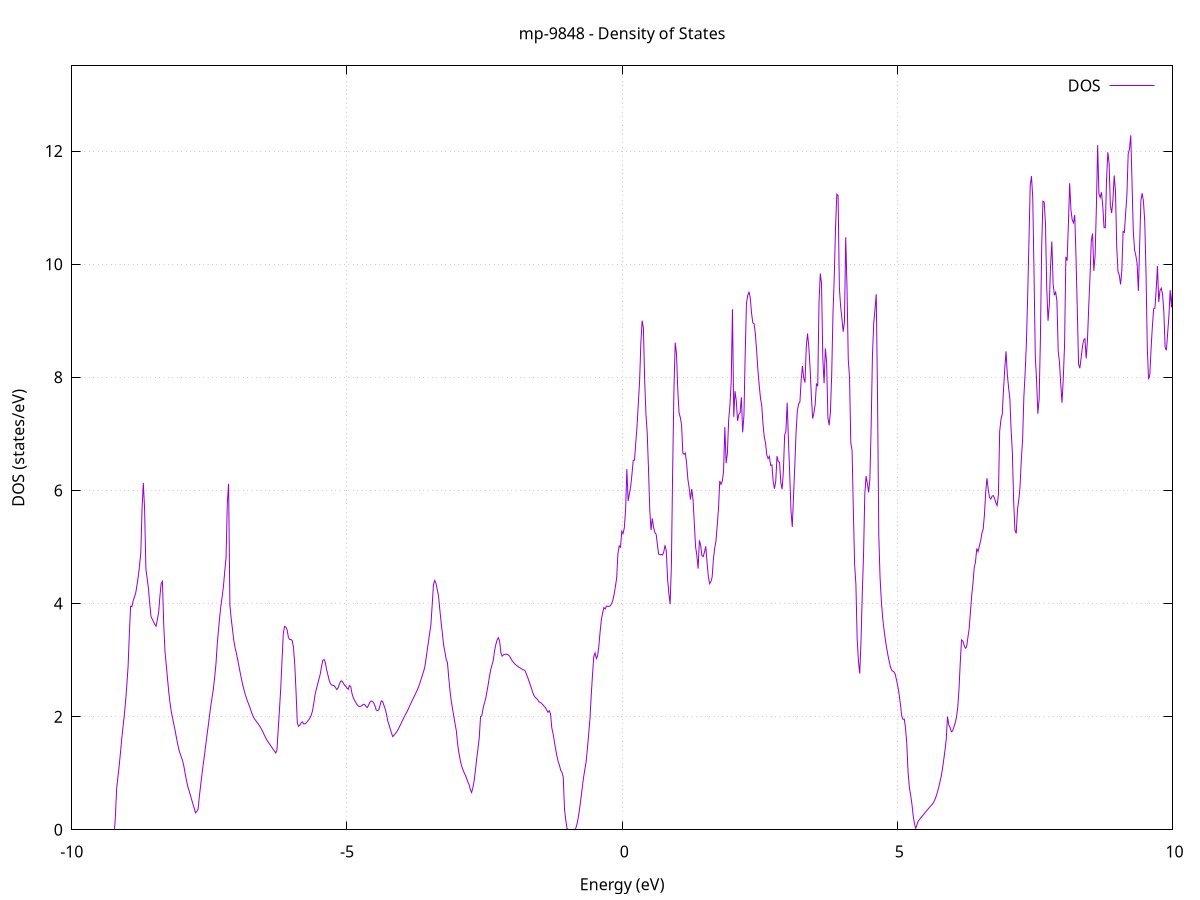 set title 'mp-9848 - Density of States'
set xlabel 'Energy (eV)'
set ylabel 'DOS (states/eV)'
set grid
set xrange [-10:10]
set yrange [0:13.505]
set xzeroaxis lt -1
set terminal png size 800,600
set output 'mp-9848_dos_gnuplot.png'
plot '-' using 1:2 with lines title 'DOS'
-32.952800 0.000000
-32.929700 0.000000
-32.906600 0.000000
-32.883400 0.000000
-32.860300 0.000000
-32.837200 0.000000
-32.814100 0.000000
-32.791000 0.000000
-32.767800 0.000000
-32.744700 0.000000
-32.721600 0.000000
-32.698500 0.000000
-32.675400 0.000000
-32.652200 0.000000
-32.629100 0.000000
-32.606000 0.000000
-32.582900 0.000000
-32.559800 0.000000
-32.536600 0.000000
-32.513500 0.000000
-32.490400 0.000000
-32.467300 0.000000
-32.444200 0.000000
-32.421000 0.000000
-32.397900 0.000000
-32.374800 0.000000
-32.351700 0.000000
-32.328600 0.000000
-32.305400 0.000000
-32.282300 0.000000
-32.259200 0.000000
-32.236100 0.000000
-32.213000 0.000000
-32.189800 0.000000
-32.166700 0.000000
-32.143600 0.000000
-32.120500 0.000000
-32.097400 0.000000
-32.074200 0.000000
-32.051100 0.000000
-32.028000 0.000000
-32.004900 0.000000
-31.981800 0.000000
-31.958600 0.000000
-31.935500 0.000000
-31.912400 0.000000
-31.889300 0.000000
-31.866200 0.000000
-31.843000 0.000000
-31.819900 0.000000
-31.796800 0.000000
-31.773700 0.000000
-31.750600 0.000000
-31.727400 0.000000
-31.704300 0.000000
-31.681200 0.000000
-31.658100 0.000000
-31.635000 0.000000
-31.611800 0.000000
-31.588700 0.000000
-31.565600 0.000000
-31.542500 0.000000
-31.519400 0.000000
-31.496200 0.000000
-31.473100 0.000000
-31.450000 0.000000
-31.426900 0.000000
-31.403800 0.000000
-31.380600 0.000000
-31.357500 0.000000
-31.334400 0.000000
-31.311300 0.000000
-31.288200 0.000000
-31.265000 0.000000
-31.241900 0.000000
-31.218800 0.000000
-31.195700 0.000000
-31.172600 0.000000
-31.149400 0.000000
-31.126300 0.000000
-31.103200 0.000000
-31.080100 0.000000
-31.057000 0.000000
-31.033800 0.000000
-31.010700 0.000000
-30.987600 0.000000
-30.964500 0.000000
-30.941400 0.000000
-30.918200 0.000000
-30.895100 0.000000
-30.872000 0.000000
-30.848900 0.000000
-30.825800 0.000000
-30.802600 0.000000
-30.779500 0.000000
-30.756400 0.000000
-30.733300 0.000000
-30.710200 0.000000
-30.687000 0.000000
-30.663900 0.000000
-30.640800 0.000000
-30.617700 0.000000
-30.594600 0.000000
-30.571400 0.000000
-30.548300 0.000000
-30.525200 0.000000
-30.502100 0.000000
-30.479000 0.000000
-30.455800 0.000000
-30.432700 0.000000
-30.409600 0.000000
-30.386500 0.000000
-30.363400 0.000000
-30.340200 0.000000
-30.317100 0.000000
-30.294000 0.000000
-30.270900 0.000000
-30.247800 0.000000
-30.224600 0.000000
-30.201500 0.000000
-30.178400 0.000000
-30.155300 0.000000
-30.132100 0.000000
-30.109000 0.000000
-30.085900 0.000000
-30.062800 0.000000
-30.039700 0.000000
-30.016500 0.000000
-29.993400 0.000000
-29.970300 0.000000
-29.947200 0.000000
-29.924100 0.000000
-29.900900 0.000000
-29.877800 0.000000
-29.854700 0.000000
-29.831600 0.000000
-29.808500 0.000000
-29.785300 0.000000
-29.762200 0.000000
-29.739100 0.000000
-29.716000 0.000000
-29.692900 0.000000
-29.669700 0.000000
-29.646600 0.000000
-29.623500 0.000000
-29.600400 0.000000
-29.577300 0.000000
-29.554100 0.000000
-29.531000 0.000000
-29.507900 0.000000
-29.484800 0.000000
-29.461700 0.000000
-29.438500 0.000000
-29.415400 0.000000
-29.392300 0.000000
-29.369200 0.000000
-29.346100 0.000000
-29.322900 0.000000
-29.299800 0.000000
-29.276700 0.000000
-29.253600 0.000000
-29.230500 0.000000
-29.207300 0.000000
-29.184200 0.000000
-29.161100 0.000000
-29.138000 0.000000
-29.114900 0.000000
-29.091700 0.000000
-29.068600 0.000000
-29.045500 0.000000
-29.022400 0.000000
-28.999300 0.000000
-28.976100 0.000000
-28.953000 0.000000
-28.929900 0.000000
-28.906800 0.000000
-28.883700 0.000000
-28.860500 0.000000
-28.837400 0.000000
-28.814300 0.000000
-28.791200 0.000000
-28.768100 0.000000
-28.744900 0.000000
-28.721800 0.000000
-28.698700 0.000000
-28.675600 0.000000
-28.652500 0.000000
-28.629300 0.000000
-28.606200 0.000000
-28.583100 0.000000
-28.560000 0.000000
-28.536900 0.000000
-28.513700 0.000000
-28.490600 0.000000
-28.467500 0.000000
-28.444400 0.000000
-28.421300 0.000000
-28.398100 0.000000
-28.375000 0.000000
-28.351900 0.000000
-28.328800 0.000000
-28.305700 0.000000
-28.282500 0.000000
-28.259400 0.000000
-28.236300 0.000000
-28.213200 0.000000
-28.190100 0.000000
-28.166900 0.000000
-28.143800 0.000000
-28.120700 0.000000
-28.097600 0.000000
-28.074500 0.000000
-28.051300 0.000000
-28.028200 0.000000
-28.005100 0.000000
-27.982000 0.000000
-27.958900 0.000000
-27.935700 0.000000
-27.912600 0.000000
-27.889500 0.000000
-27.866400 0.000000
-27.843300 0.000000
-27.820100 0.000000
-27.797000 0.000000
-27.773900 0.000000
-27.750800 0.000000
-27.727700 0.000000
-27.704500 0.000000
-27.681400 0.000000
-27.658300 0.000000
-27.635200 0.000000
-27.612100 0.000000
-27.588900 0.000000
-27.565800 0.000000
-27.542700 0.000000
-27.519600 0.000000
-27.496500 0.000000
-27.473300 0.000000
-27.450200 0.000000
-27.427100 0.000000
-27.404000 0.000000
-27.380900 0.000000
-27.357700 0.000000
-27.334600 0.000000
-27.311500 0.000000
-27.288400 0.000000
-27.265300 0.000000
-27.242100 0.000000
-27.219000 0.000000
-27.195900 0.000000
-27.172800 0.000000
-27.149700 0.000000
-27.126500 0.000000
-27.103400 0.000000
-27.080300 0.000000
-27.057200 0.000000
-27.034100 0.000000
-27.010900 0.000000
-26.987800 0.000000
-26.964700 0.000000
-26.941600 0.000000
-26.918500 0.000000
-26.895300 0.000000
-26.872200 0.000000
-26.849100 0.000000
-26.826000 0.000000
-26.802900 0.000000
-26.779700 0.000000
-26.756600 0.000000
-26.733500 0.000000
-26.710400 0.000000
-26.687300 0.000000
-26.664100 0.000000
-26.641000 0.000000
-26.617900 0.000000
-26.594800 0.000000
-26.571700 0.000000
-26.548500 0.000000
-26.525400 0.000000
-26.502300 0.000000
-26.479200 0.000000
-26.456100 0.000000
-26.432900 0.000000
-26.409800 0.000000
-26.386700 0.000000
-26.363600 0.000000
-26.340500 0.000000
-26.317300 0.000000
-26.294200 0.000000
-26.271100 0.000000
-26.248000 0.000000
-26.224900 0.000000
-26.201700 0.000000
-26.178600 0.000000
-26.155500 0.000000
-26.132400 0.000000
-26.109300 0.000000
-26.086100 0.000000
-26.063000 0.000000
-26.039900 0.000000
-26.016800 0.000000
-25.993700 0.000000
-25.970500 0.000000
-25.947400 0.000000
-25.924300 0.000000
-25.901200 0.000000
-25.878100 0.000000
-25.854900 0.000000
-25.831800 0.000000
-25.808700 0.000000
-25.785600 0.000000
-25.762500 0.000000
-25.739300 0.000000
-25.716200 0.000000
-25.693100 0.000000
-25.670000 0.000000
-25.646900 0.000000
-25.623700 0.000000
-25.600600 0.000000
-25.577500 0.000000
-25.554400 0.000000
-25.531300 0.000000
-25.508100 0.000000
-25.485000 0.000000
-25.461900 0.000000
-25.438800 0.000000
-25.415700 0.000000
-25.392500 0.000000
-25.369400 0.000000
-25.346300 0.000000
-25.323200 0.000000
-25.300100 0.000000
-25.276900 0.000000
-25.253800 0.000000
-25.230700 0.000000
-25.207600 0.000000
-25.184500 0.000000
-25.161300 0.000000
-25.138200 0.000000
-25.115100 0.000000
-25.092000 0.000000
-25.068900 0.000000
-25.045700 0.000000
-25.022600 0.000000
-24.999500 0.000000
-24.976400 0.000000
-24.953300 0.000000
-24.930100 0.000000
-24.907000 0.000000
-24.883900 0.000000
-24.860800 0.000000
-24.837700 0.000000
-24.814500 0.000000
-24.791400 0.000000
-24.768300 0.000000
-24.745200 0.000000
-24.722100 0.000000
-24.698900 0.000000
-24.675800 0.000000
-24.652700 0.000000
-24.629600 0.000000
-24.606500 0.000000
-24.583300 0.000000
-24.560200 0.000000
-24.537100 0.000000
-24.514000 0.000000
-24.490900 0.000000
-24.467700 0.000000
-24.444600 0.000000
-24.421500 0.000000
-24.398400 0.000000
-24.375300 0.000000
-24.352100 0.000000
-24.329000 0.000000
-24.305900 0.000000
-24.282800 0.000000
-24.259700 0.000000
-24.236500 0.000000
-24.213400 0.000000
-24.190300 0.000000
-24.167200 0.000000
-24.144100 0.000000
-24.120900 0.000000
-24.097800 0.000000
-24.074700 0.000000
-24.051600 0.000000
-24.028500 0.000000
-24.005300 0.000000
-23.982200 0.000000
-23.959100 0.000000
-23.936000 0.000000
-23.912900 0.000000
-23.889700 0.000000
-23.866600 0.000000
-23.843500 0.000000
-23.820400 0.000000
-23.797300 0.000000
-23.774100 0.000000
-23.751000 0.000000
-23.727900 0.000000
-23.704800 0.000000
-23.681700 0.000000
-23.658500 0.000000
-23.635400 0.000000
-23.612300 0.000000
-23.589200 0.000000
-23.566100 0.000000
-23.542900 0.000000
-23.519800 0.000000
-23.496700 0.000000
-23.473600 0.000000
-23.450500 0.000000
-23.427300 0.000000
-23.404200 0.000000
-23.381100 0.000000
-23.358000 0.000000
-23.334900 0.000000
-23.311700 0.000000
-23.288600 0.000000
-23.265500 0.000000
-23.242400 0.000000
-23.219300 0.000000
-23.196100 0.000000
-23.173000 0.000000
-23.149900 0.000000
-23.126800 0.000000
-23.103700 0.000000
-23.080500 0.000000
-23.057400 0.000000
-23.034300 0.000000
-23.011200 0.000000
-22.988100 0.000000
-22.964900 0.000000
-22.941800 0.000000
-22.918700 0.000000
-22.895600 0.000000
-22.872500 0.000000
-22.849300 0.000000
-22.826200 0.000000
-22.803100 0.000000
-22.780000 0.000000
-22.756900 0.000000
-22.733700 0.000000
-22.710600 0.000000
-22.687500 0.000000
-22.664400 0.000000
-22.641300 0.000000
-22.618100 0.000000
-22.595000 0.000000
-22.571900 0.000000
-22.548800 0.000000
-22.525700 0.000000
-22.502500 0.000000
-22.479400 0.000000
-22.456300 0.000000
-22.433200 0.000000
-22.410100 0.000000
-22.386900 0.000000
-22.363800 0.000000
-22.340700 0.000000
-22.317600 0.000000
-22.294500 0.000000
-22.271300 0.000000
-22.248200 0.000000
-22.225100 0.000000
-22.202000 0.000000
-22.178900 0.000000
-22.155700 0.000000
-22.132600 0.000000
-22.109500 0.000000
-22.086400 0.000000
-22.063300 0.000000
-22.040100 0.000000
-22.017000 0.000000
-21.993900 0.000000
-21.970800 0.000000
-21.947700 0.000000
-21.924500 0.000000
-21.901400 0.000000
-21.878300 0.000000
-21.855200 0.000000
-21.832100 0.000000
-21.808900 0.000000
-21.785800 0.000000
-21.762700 0.000000
-21.739600 0.000000
-21.716500 0.000000
-21.693300 0.000000
-21.670200 0.000000
-21.647100 0.000000
-21.624000 0.000000
-21.600900 0.000000
-21.577700 0.000000
-21.554600 0.000000
-21.531500 0.000000
-21.508400 0.000000
-21.485300 0.000000
-21.462100 0.000000
-21.439000 0.000000
-21.415900 0.000000
-21.392800 0.000000
-21.369700 0.000000
-21.346500 0.000000
-21.323400 0.000000
-21.300300 0.000000
-21.277200 0.000000
-21.254100 0.000000
-21.230900 0.000000
-21.207800 0.000000
-21.184700 0.000000
-21.161600 0.000000
-21.138500 0.000000
-21.115300 0.000000
-21.092200 0.000000
-21.069100 0.000000
-21.046000 0.000000
-21.022900 0.000000
-20.999700 0.000000
-20.976600 0.000000
-20.953500 0.000000
-20.930400 0.000000
-20.907300 0.000000
-20.884100 0.000000
-20.861000 0.000000
-20.837900 0.000000
-20.814800 0.000000
-20.791700 0.000000
-20.768500 0.000000
-20.745400 0.000000
-20.722300 0.000000
-20.699200 0.000000
-20.676100 0.000000
-20.652900 0.000000
-20.629800 0.000000
-20.606700 0.000000
-20.583600 0.000000
-20.560500 0.000000
-20.537300 0.000000
-20.514200 0.000000
-20.491100 0.000000
-20.468000 0.000000
-20.444900 0.000000
-20.421700 0.000000
-20.398600 0.000000
-20.375500 0.000000
-20.352400 0.000000
-20.329300 0.000000
-20.306100 0.000000
-20.283000 0.000000
-20.259900 0.000000
-20.236800 0.000000
-20.213700 0.000000
-20.190500 0.000000
-20.167400 0.000000
-20.144300 0.000000
-20.121200 0.000000
-20.098100 0.000000
-20.074900 0.000000
-20.051800 0.000000
-20.028700 0.000000
-20.005600 0.000000
-19.982500 0.000000
-19.959300 0.000000
-19.936200 0.000000
-19.913100 0.000000
-19.890000 0.000000
-19.866900 0.000000
-19.843700 0.000000
-19.820600 0.000000
-19.797500 0.000000
-19.774400 0.000000
-19.751300 0.000000
-19.728100 0.000000
-19.705000 0.000000
-19.681900 0.000000
-19.658800 0.000000
-19.635700 0.000000
-19.612500 0.000000
-19.589400 0.000000
-19.566300 0.000000
-19.543200 0.000000
-19.520100 0.000000
-19.496900 0.000000
-19.473800 0.000000
-19.450700 0.000000
-19.427600 0.000000
-19.404500 0.000000
-19.381300 0.000000
-19.358200 0.000000
-19.335100 0.000000
-19.312000 0.000000
-19.288900 0.000000
-19.265700 0.000000
-19.242600 0.000000
-19.219500 0.000000
-19.196400 0.000000
-19.173300 0.000000
-19.150100 0.000000
-19.127000 0.000000
-19.103900 0.000000
-19.080800 0.000000
-19.057700 0.000000
-19.034500 0.000000
-19.011400 0.000000
-18.988300 0.000000
-18.965200 0.000000
-18.942100 0.000000
-18.918900 0.000000
-18.895800 0.000000
-18.872700 0.000000
-18.849600 0.000000
-18.826500 0.000000
-18.803300 0.000000
-18.780200 0.000000
-18.757100 0.000000
-18.734000 0.000000
-18.710900 0.000000
-18.687700 0.000000
-18.664600 0.000000
-18.641500 0.000000
-18.618400 0.000000
-18.595300 0.000000
-18.572100 0.000000
-18.549000 0.000000
-18.525900 0.000000
-18.502800 0.000000
-18.479700 0.000000
-18.456500 0.000000
-18.433400 0.000000
-18.410300 0.000000
-18.387200 0.000000
-18.364100 0.000000
-18.340900 0.000000
-18.317800 0.000000
-18.294700 0.000000
-18.271600 0.000000
-18.248500 0.000000
-18.225300 0.000000
-18.202200 0.000000
-18.179100 0.000000
-18.156000 0.000000
-18.132900 0.000000
-18.109700 0.000000
-18.086600 0.000000
-18.063500 0.000000
-18.040400 0.000000
-18.017300 0.000000
-17.994100 0.000000
-17.971000 0.000000
-17.947900 0.000000
-17.924800 0.000000
-17.901700 0.000000
-17.878500 0.000000
-17.855400 0.000000
-17.832300 0.000000
-17.809200 0.000000
-17.786100 0.000000
-17.762900 0.000000
-17.739800 0.000000
-17.716700 0.000000
-17.693600 0.000000
-17.670500 0.000000
-17.647300 0.000000
-17.624200 0.000000
-17.601100 0.000000
-17.578000 0.000000
-17.554900 0.000000
-17.531700 0.000000
-17.508600 0.000000
-17.485500 0.000000
-17.462400 0.000000
-17.439300 0.000000
-17.416100 0.000000
-17.393000 0.000000
-17.369900 0.000000
-17.346800 0.000000
-17.323700 0.000000
-17.300500 0.000000
-17.277400 0.000000
-17.254300 0.000000
-17.231200 0.000000
-17.208100 0.000000
-17.184900 0.000000
-17.161800 0.000000
-17.138700 0.000000
-17.115600 0.000000
-17.092500 0.000000
-17.069300 0.000000
-17.046200 0.000000
-17.023100 0.000000
-17.000000 0.000000
-16.976900 0.000000
-16.953700 0.000000
-16.930600 0.000000
-16.907500 0.000000
-16.884400 0.000000
-16.861300 0.000000
-16.838100 0.000000
-16.815000 0.000000
-16.791900 0.000000
-16.768800 0.000000
-16.745700 0.000000
-16.722500 0.000000
-16.699400 0.000000
-16.676300 0.000000
-16.653200 0.000000
-16.630100 0.000000
-16.606900 0.000000
-16.583800 0.000000
-16.560700 0.000000
-16.537600 0.000000
-16.514500 0.000000
-16.491300 0.000000
-16.468200 0.000000
-16.445100 0.000000
-16.422000 0.000000
-16.398900 0.000000
-16.375700 0.000000
-16.352600 0.000000
-16.329500 0.000000
-16.306400 0.000000
-16.283300 0.000000
-16.260100 0.000000
-16.237000 0.000000
-16.213900 0.000000
-16.190800 0.000000
-16.167700 0.000000
-16.144500 0.000000
-16.121400 0.000000
-16.098300 0.000000
-16.075200 0.000000
-16.052100 0.000000
-16.028900 0.000000
-16.005800 0.000000
-15.982700 0.000000
-15.959600 0.000000
-15.936500 0.000000
-15.913300 0.000000
-15.890200 0.000000
-15.867100 0.000000
-15.844000 0.000000
-15.820900 0.000000
-15.797700 0.000000
-15.774600 0.000000
-15.751500 0.000000
-15.728400 0.000000
-15.705300 0.000000
-15.682100 0.000000
-15.659000 0.000000
-15.635900 0.000000
-15.612800 0.000000
-15.589700 0.000000
-15.566500 0.000000
-15.543400 0.000000
-15.520300 0.000000
-15.497200 0.000000
-15.474100 0.000000
-15.450900 0.000000
-15.427800 0.000000
-15.404700 0.000000
-15.381600 0.000000
-15.358500 0.000000
-15.335300 0.000000
-15.312200 0.000000
-15.289100 0.000000
-15.266000 0.000000
-15.242900 0.000000
-15.219700 0.000000
-15.196600 0.000000
-15.173500 0.000000
-15.150400 0.000000
-15.127300 0.000000
-15.104100 0.000000
-15.081000 0.000000
-15.057900 0.000000
-15.034800 0.000000
-15.011700 0.000000
-14.988500 0.000000
-14.965400 0.000000
-14.942300 0.000000
-14.919200 0.000000
-14.896100 0.000000
-14.872900 0.000000
-14.849800 0.000000
-14.826700 0.000000
-14.803600 0.000000
-14.780500 0.000000
-14.757300 0.000000
-14.734200 0.000000
-14.711100 0.000000
-14.688000 0.000000
-14.664900 0.000000
-14.641700 0.000000
-14.618600 0.000000
-14.595500 0.000000
-14.572400 0.000000
-14.549300 0.000000
-14.526100 0.000000
-14.503000 0.000000
-14.479900 0.000000
-14.456800 0.000000
-14.433700 0.000000
-14.410500 0.000000
-14.387400 0.000000
-14.364300 0.000000
-14.341200 0.000000
-14.318100 0.000000
-14.294900 0.000000
-14.271800 0.000000
-14.248700 0.000000
-14.225600 0.000000
-14.202500 0.000000
-14.179300 0.000000
-14.156200 0.000000
-14.133100 0.000000
-14.110000 0.000000
-14.086900 0.000000
-14.063700 0.000000
-14.040600 0.000000
-14.017500 0.000000
-13.994400 0.000000
-13.971300 0.000000
-13.948100 0.000000
-13.925000 0.000000
-13.901900 0.000000
-13.878800 0.000000
-13.855700 0.000000
-13.832500 0.000000
-13.809400 0.000000
-13.786300 0.000000
-13.763200 0.000000
-13.740100 0.000000
-13.716900 0.000000
-13.693800 0.000000
-13.670700 0.000000
-13.647600 0.000000
-13.624500 0.000000
-13.601300 0.000000
-13.578200 0.000000
-13.555100 0.000000
-13.532000 0.000000
-13.508900 0.000000
-13.485700 0.000000
-13.462600 0.000000
-13.439500 0.000000
-13.416400 0.000000
-13.393300 0.000000
-13.370100 0.000000
-13.347000 0.000000
-13.323900 0.000000
-13.300800 0.000000
-13.277700 0.000000
-13.254500 0.000000
-13.231400 0.000000
-13.208300 0.000000
-13.185200 0.000000
-13.162100 0.000000
-13.138900 0.000000
-13.115800 0.000000
-13.092700 0.000000
-13.069600 36.011100
-13.046500 136.871700
-13.023300 0.000000
-13.000200 0.000000
-12.977100 0.000000
-12.954000 23.517000
-12.930900 137.480500
-12.907700 161.252900
-12.884600 117.030200
-12.861500 0.000000
-12.838400 0.000000
-12.815300 0.000000
-12.792100 0.000000
-12.769000 0.000000
-12.745900 0.000000
-12.722800 0.000000
-12.699700 0.000000
-12.676500 0.000000
-12.653400 0.000000
-12.630300 0.000000
-12.607200 0.000000
-12.584100 0.000000
-12.560900 0.000000
-12.537800 0.000000
-12.514700 0.000000
-12.491600 0.000000
-12.468500 0.000000
-12.445300 0.000000
-12.422200 0.000000
-12.399100 0.000000
-12.376000 0.000000
-12.352900 0.000000
-12.329700 0.000000
-12.306600 0.000000
-12.283500 0.000000
-12.260400 0.000000
-12.237300 0.000000
-12.214100 0.000000
-12.191000 0.000000
-12.167900 0.000000
-12.144800 0.000000
-12.121600 0.000000
-12.098500 0.000000
-12.075400 0.000000
-12.052300 0.000000
-12.029200 0.000000
-12.006000 0.000000
-11.982900 0.000000
-11.959800 0.000000
-11.936700 0.000000
-11.913600 0.000000
-11.890400 0.000000
-11.867300 0.000000
-11.844200 0.000000
-11.821100 0.000000
-11.798000 0.000000
-11.774800 0.000000
-11.751700 0.000000
-11.728600 0.000000
-11.705500 0.000000
-11.682400 0.000000
-11.659200 0.000000
-11.636100 0.000000
-11.613000 0.000000
-11.589900 0.000000
-11.566800 0.000000
-11.543600 0.000000
-11.520500 0.000000
-11.497400 0.000000
-11.474300 0.000000
-11.451200 0.000000
-11.428000 0.000000
-11.404900 0.000000
-11.381800 0.000000
-11.358700 0.000000
-11.335600 0.000000
-11.312400 0.000000
-11.289300 0.000000
-11.266200 0.000000
-11.243100 0.000000
-11.220000 0.000000
-11.196800 0.000000
-11.173700 0.000000
-11.150600 0.000000
-11.127500 0.000000
-11.104400 0.000000
-11.081200 0.000000
-11.058100 0.000000
-11.035000 0.000000
-11.011900 0.000000
-10.988800 0.000000
-10.965600 0.000000
-10.942500 0.000000
-10.919400 0.000000
-10.896300 0.000000
-10.873200 0.000000
-10.850000 0.000000
-10.826900 0.000000
-10.803800 0.000000
-10.780700 0.000000
-10.757600 0.000000
-10.734400 0.000000
-10.711300 0.000000
-10.688200 0.000000
-10.665100 0.000000
-10.642000 0.000000
-10.618800 0.000000
-10.595700 0.000000
-10.572600 0.000000
-10.549500 0.000000
-10.526400 0.000000
-10.503200 0.000000
-10.480100 0.000000
-10.457000 0.000000
-10.433900 0.000000
-10.410800 0.000000
-10.387600 0.000000
-10.364500 0.000000
-10.341400 0.000000
-10.318300 0.000000
-10.295200 0.000000
-10.272000 0.000000
-10.248900 0.000000
-10.225800 0.000000
-10.202700 0.000000
-10.179600 0.000000
-10.156400 0.000000
-10.133300 0.000000
-10.110200 0.000000
-10.087100 0.000000
-10.064000 0.000000
-10.040800 0.000000
-10.017700 0.000000
-9.994600 0.000000
-9.971500 0.000000
-9.948400 0.000000
-9.925200 0.000000
-9.902100 0.000000
-9.879000 0.000000
-9.855900 0.000000
-9.832800 0.000000
-9.809600 0.000000
-9.786500 0.000000
-9.763400 0.000000
-9.740300 0.000000
-9.717200 0.000000
-9.694000 0.000000
-9.670900 0.000000
-9.647800 0.000000
-9.624700 0.000000
-9.601600 0.000000
-9.578400 0.000000
-9.555300 0.000000
-9.532200 0.000000
-9.509100 0.000000
-9.486000 0.000000
-9.462800 0.000000
-9.439700 0.000000
-9.416600 0.000000
-9.393500 0.000000
-9.370400 0.000000
-9.347200 0.000000
-9.324100 0.000000
-9.301000 0.000000
-9.277900 0.000000
-9.254800 0.000000
-9.231600 0.000000
-9.208500 0.223000
-9.185400 0.722700
-9.162300 0.929400
-9.139200 1.127600
-9.116000 1.361900
-9.092900 1.602900
-9.069800 1.818000
-9.046700 2.015900
-9.023600 2.256300
-9.000400 2.554000
-8.977300 2.884700
-8.954200 3.460600
-8.931100 3.952700
-8.908000 3.944200
-8.884800 4.050500
-8.861700 4.112000
-8.838600 4.184900
-8.815500 4.326200
-8.792400 4.474900
-8.769200 4.667300
-8.746100 4.898500
-8.723000 5.690600
-8.699900 6.131200
-8.676800 5.656800
-8.653600 4.610900
-8.630500 4.443600
-8.607400 4.267800
-8.584300 4.004200
-8.561200 3.773200
-8.538000 3.722600
-8.514900 3.678200
-8.491800 3.631100
-8.468700 3.599200
-8.445600 3.711400
-8.422400 3.837500
-8.399300 4.122700
-8.376200 4.354900
-8.353100 4.390100
-8.330000 3.635400
-8.306800 3.154900
-8.283700 2.915300
-8.260600 2.670000
-8.237500 2.430100
-8.214400 2.239600
-8.191200 2.084300
-8.168100 1.972000
-8.145000 1.862500
-8.121900 1.753100
-8.098800 1.628000
-8.075600 1.513700
-8.052500 1.410900
-8.029400 1.339400
-8.006300 1.276900
-7.983200 1.210100
-7.960000 1.105700
-7.936900 0.973800
-7.913800 0.860000
-7.890700 0.762900
-7.867600 0.683800
-7.844400 0.607200
-7.821300 0.530500
-7.798200 0.453900
-7.775100 0.377300
-7.752000 0.300400
-7.728800 0.324200
-7.705700 0.363800
-7.682600 0.584700
-7.659500 0.781200
-7.636400 0.966900
-7.613200 1.147200
-7.590100 1.312700
-7.567000 1.497500
-7.543900 1.669800
-7.520800 1.837000
-7.497600 2.015700
-7.474500 2.190300
-7.451400 2.335000
-7.428300 2.485100
-7.405200 2.684500
-7.382000 2.912500
-7.358900 3.257400
-7.335800 3.517100
-7.312700 3.766700
-7.289600 3.969500
-7.266400 4.130800
-7.243300 4.314200
-7.220200 4.578000
-7.197100 4.808000
-7.174000 5.782900
-7.150800 6.117800
-7.127700 3.977300
-7.104600 3.740600
-7.081500 3.554000
-7.058400 3.364600
-7.035200 3.229200
-7.012100 3.132400
-6.989000 3.025900
-6.965900 2.909500
-6.942800 2.789800
-6.919600 2.678500
-6.896500 2.572000
-6.873400 2.480100
-6.850300 2.399100
-6.827200 2.329300
-6.804000 2.265200
-6.780900 2.206800
-6.757800 2.148400
-6.734700 2.079000
-6.711600 2.019200
-6.688400 1.971900
-6.665300 1.941100
-6.642200 1.910400
-6.619100 1.879600
-6.596000 1.847100
-6.572800 1.811900
-6.549700 1.774600
-6.526600 1.729500
-6.503500 1.678100
-6.480400 1.631000
-6.457200 1.589300
-6.434100 1.555500
-6.411000 1.522500
-6.387900 1.489400
-6.364800 1.456400
-6.341600 1.423400
-6.318500 1.390300
-6.295400 1.357100
-6.272300 1.412500
-6.249200 1.772600
-6.226000 2.128000
-6.202900 2.514500
-6.179800 3.004300
-6.156700 3.472600
-6.133600 3.597200
-6.110400 3.582200
-6.087300 3.532800
-6.064200 3.402800
-6.041100 3.363600
-6.018000 3.363800
-5.994800 3.345400
-5.971700 3.224900
-5.948600 2.920100
-5.925500 2.445800
-5.902400 1.890300
-5.879200 1.828000
-5.856100 1.849500
-5.833000 1.889200
-5.809900 1.910000
-5.786800 1.870700
-5.763600 1.871600
-5.740500 1.889000
-5.717400 1.915800
-5.694300 1.945800
-5.671200 1.982100
-5.648000 2.028200
-5.624900 2.110100
-5.601800 2.243600
-5.578700 2.396600
-5.555600 2.490200
-5.532400 2.576600
-5.509300 2.662800
-5.486200 2.748800
-5.463100 2.880200
-5.440000 2.995300
-5.416800 3.010100
-5.393700 2.960400
-5.370600 2.834100
-5.347500 2.743600
-5.324400 2.646400
-5.301200 2.585200
-5.278100 2.557900
-5.255000 2.554700
-5.231900 2.547000
-5.208800 2.516300
-5.185600 2.479800
-5.162500 2.505500
-5.139400 2.569300
-5.116300 2.625600
-5.093200 2.632600
-5.070000 2.595700
-5.046900 2.561500
-5.023800 2.542500
-5.000700 2.506800
-4.977600 2.484000
-4.954400 2.549600
-4.931300 2.531200
-4.908200 2.405800
-4.885100 2.334400
-4.862000 2.290200
-4.838800 2.249700
-4.815700 2.209400
-4.792600 2.186900
-4.769500 2.178500
-4.746400 2.185600
-4.723200 2.199800
-4.700100 2.220000
-4.677000 2.211000
-4.653900 2.179900
-4.630800 2.159400
-4.607600 2.205300
-4.584500 2.254200
-4.561400 2.276100
-4.538300 2.272000
-4.515200 2.246400
-4.492000 2.195800
-4.468900 2.116200
-4.445800 2.108900
-4.422700 2.117600
-4.399600 2.198600
-4.376400 2.279100
-4.353300 2.269300
-4.330200 2.204600
-4.307100 2.140100
-4.284000 2.054500
-4.260800 1.931700
-4.237700 1.861800
-4.214600 1.788000
-4.191500 1.711600
-4.168400 1.646000
-4.145200 1.671300
-4.122100 1.697500
-4.099000 1.728700
-4.075900 1.765300
-4.052800 1.806600
-4.029600 1.853100
-4.006500 1.900800
-3.983400 1.949200
-3.960300 1.993700
-3.937200 2.037700
-3.914000 2.078100
-3.890900 2.122300
-3.867800 2.173200
-3.844700 2.223600
-3.821600 2.271600
-3.798400 2.317100
-3.775300 2.363000
-3.752200 2.409200
-3.729100 2.457100
-3.706000 2.511400
-3.682800 2.572600
-3.659700 2.640300
-3.636600 2.710600
-3.613500 2.783700
-3.590400 2.855300
-3.567200 2.993700
-3.544100 3.158900
-3.521000 3.313500
-3.497900 3.473400
-3.474800 3.629200
-3.451600 3.973700
-3.428500 4.331400
-3.405400 4.408200
-3.382300 4.354800
-3.359200 4.244000
-3.336000 4.129300
-3.312900 3.893400
-3.289800 3.671800
-3.266700 3.477100
-3.243600 3.264000
-3.220400 3.144400
-3.197300 3.013300
-3.174200 2.956100
-3.151100 2.692900
-3.128000 2.453100
-3.104800 2.274500
-3.081700 2.138800
-3.058600 2.002300
-3.035500 1.872400
-3.012400 1.746000
-2.989200 1.516000
-2.966100 1.359300
-2.943000 1.238100
-2.919900 1.139800
-2.896800 1.073600
-2.873600 1.015400
-2.850500 0.966500
-2.827400 0.910900
-2.804300 0.849700
-2.781200 0.797100
-2.758000 0.711500
-2.734900 0.659800
-2.711800 0.745700
-2.688700 0.868900
-2.665600 1.055000
-2.642400 1.262500
-2.619300 1.434300
-2.596200 1.628000
-2.573100 2.000600
-2.550000 2.013200
-2.526800 2.145300
-2.503700 2.238200
-2.480600 2.312000
-2.457500 2.436200
-2.434400 2.565800
-2.411200 2.710100
-2.388100 2.828100
-2.365000 2.915100
-2.341900 2.992200
-2.318800 3.159100
-2.295600 3.272300
-2.272500 3.355800
-2.249400 3.396000
-2.226300 3.337400
-2.203200 3.128500
-2.180000 3.069400
-2.156900 3.092600
-2.133800 3.101400
-2.110700 3.104000
-2.087600 3.101400
-2.064400 3.089800
-2.041300 3.064000
-2.018200 3.018700
-1.995100 2.985100
-1.972000 2.957600
-1.948800 2.930400
-1.925700 2.910500
-1.902600 2.893300
-1.879500 2.875700
-1.856400 2.864600
-1.833200 2.850400
-1.810100 2.830100
-1.787000 2.827900
-1.763900 2.809700
-1.740800 2.756500
-1.717600 2.697100
-1.694500 2.634000
-1.671400 2.568800
-1.648300 2.502300
-1.625200 2.428400
-1.602000 2.371600
-1.578900 2.341400
-1.555800 2.322500
-1.532700 2.295100
-1.509600 2.259300
-1.486400 2.254300
-1.463300 2.233100
-1.440200 2.210200
-1.417100 2.183100
-1.394000 2.158600
-1.370800 2.115900
-1.347700 2.077100
-1.324600 2.103600
-1.301500 2.052200
-1.278400 1.801600
-1.255200 1.699400
-1.232100 1.560600
-1.209000 1.428600
-1.185900 1.309600
-1.162800 1.202700
-1.139600 1.144100
-1.116500 1.051500
-1.093400 1.015000
-1.070300 0.931700
-1.047200 0.360400
-1.024000 0.169700
-1.000900 0.019100
-0.977800 0.000000
-0.954700 0.000000
-0.931600 0.000000
-0.908400 0.000000
-0.885300 0.000000
-0.862200 0.000700
-0.839100 0.035600
-0.816000 0.121800
-0.792800 0.241600
-0.769700 0.394100
-0.746600 0.575900
-0.723500 0.759200
-0.700400 0.930100
-0.677200 1.070000
-0.654100 1.204100
-0.631000 1.436200
-0.607900 1.693000
-0.584800 1.962700
-0.561600 2.379500
-0.538500 2.741500
-0.515400 3.060500
-0.492300 3.126200
-0.469200 3.027800
-0.446000 3.071900
-0.422900 3.254300
-0.399800 3.506100
-0.376700 3.721600
-0.353600 3.839500
-0.330400 3.928400
-0.307300 3.904300
-0.284200 3.955600
-0.261100 3.949500
-0.238000 3.949300
-0.214800 3.961000
-0.191700 3.997000
-0.168600 4.059700
-0.145500 4.166100
-0.122400 4.301300
-0.099200 4.454900
-0.076100 4.887000
-0.053000 5.018700
-0.029900 4.996000
-0.006800 5.278100
0.016400 5.236400
0.039500 5.336700
0.062600 5.655700
0.085700 6.377300
0.108800 5.811800
0.132000 5.940700
0.155100 6.067900
0.178200 6.281900
0.201300 6.529800
0.224400 6.535600
0.247600 6.841200
0.270700 7.137900
0.293800 7.531700
0.316900 7.928300
0.340000 8.603300
0.363200 9.001100
0.386300 8.872300
0.409400 7.941900
0.432500 7.345500
0.455600 7.012800
0.478800 6.380000
0.501900 5.655600
0.525000 5.301100
0.548100 5.505400
0.571200 5.346700
0.594400 5.256500
0.617500 5.225000
0.640600 5.041900
0.663700 4.872800
0.686800 4.863000
0.710000 4.866900
0.733100 4.856500
0.756200 4.912000
0.779300 5.030000
0.802400 4.927400
0.825600 4.438100
0.848700 4.175500
0.871800 3.987100
0.894900 4.688600
0.918000 6.362000
0.941200 7.784600
0.964300 8.611400
0.987400 8.420200
1.010500 7.791300
1.033600 7.376100
1.056800 7.288600
1.079900 7.157600
1.103000 6.661300
1.126100 6.637000
1.149200 6.658700
1.172400 6.466400
1.195500 6.188800
1.218600 6.038000
1.241700 5.839700
1.264800 6.023300
1.288000 5.834800
1.311100 5.426600
1.334200 5.005100
1.357300 4.850300
1.380400 4.617300
1.403600 5.116100
1.426700 5.029700
1.449800 4.846200
1.472900 4.830000
1.496000 4.908300
1.519200 5.010800
1.542300 4.736200
1.565400 4.483900
1.588500 4.350500
1.611600 4.384500
1.634800 4.464000
1.657900 4.781400
1.681000 4.976500
1.704100 5.098600
1.727200 5.371500
1.750400 5.670000
1.773500 6.166800
1.796600 6.106700
1.819700 6.162900
1.842800 6.337900
1.866000 7.119300
1.889100 6.480700
1.912200 6.654400
1.935300 7.239200
1.958400 7.506800
1.981600 7.912600
2.004700 9.203700
2.027800 7.300200
2.050900 7.755000
2.074000 7.582300
2.097200 7.229400
2.120300 7.346400
2.143400 7.373200
2.166500 7.646100
2.189600 7.026300
2.212800 7.318000
2.235900 8.423300
2.259000 9.312100
2.282100 9.445900
2.305200 9.512000
2.328400 9.397200
2.351500 9.131500
2.374600 8.962000
2.397700 8.945800
2.420800 8.763900
2.444000 8.464700
2.467100 8.124900
2.490200 7.860700
2.513300 7.634000
2.536400 7.501500
2.559600 7.168700
2.582700 6.943100
2.605800 6.836700
2.628900 6.623600
2.652000 6.562800
2.675200 6.602100
2.698300 6.443100
2.721400 6.450700
2.744500 6.155600
2.767600 6.029600
2.790800 6.159300
2.813900 6.605100
2.837000 6.508600
2.860100 6.496200
2.883200 6.139300
2.906400 6.020900
2.929500 6.337300
2.952600 6.976400
2.975700 7.047000
2.998800 7.549800
3.022000 6.871500
3.045100 6.278900
3.068200 5.634900
3.091300 5.353500
3.114400 5.910100
3.137600 6.447200
3.160700 7.033900
3.183800 7.414000
3.206900 7.527700
3.230000 7.561200
3.253200 7.953200
3.276300 8.197800
3.299400 7.986400
3.322500 7.907500
3.345600 8.539700
3.368800 8.773100
3.391900 8.536900
3.415000 8.161500
3.438100 7.667000
3.461200 7.269700
3.484400 7.367700
3.507500 7.519900
3.530600 7.889400
3.553700 7.841600
3.576800 9.308200
3.600000 9.834000
3.623100 9.652300
3.646200 8.334900
3.669300 7.893800
3.692400 8.509900
3.715600 8.265600
3.738700 7.286000
3.761800 7.152700
3.784900 7.394500
3.808000 8.065900
3.831200 9.135700
3.854300 9.772300
3.877400 10.653200
3.900500 11.235500
3.923600 11.213200
3.946800 9.590400
3.969900 9.251000
3.993000 9.046700
4.016100 8.805000
4.039200 8.976500
4.062400 10.475400
4.085500 9.598200
4.108600 8.315500
4.131700 7.992700
4.154800 6.840300
4.178000 6.704500
4.201100 5.645100
4.224200 4.687900
4.247300 4.343800
4.270400 3.376400
4.293600 2.981900
4.316700 2.761100
4.339800 3.322100
4.362900 4.158200
4.386000 4.855800
4.409200 5.934300
4.432300 6.253200
4.455400 6.120800
4.478500 5.963100
4.501600 6.201000
4.524800 7.147100
4.547900 8.379700
4.571000 8.944400
4.594100 9.207900
4.617200 9.467500
4.640400 7.639700
4.663500 5.187200
4.686600 4.452500
4.709700 4.050800
4.732800 3.754800
4.756000 3.559700
4.779100 3.382100
4.802200 3.234300
4.825300 3.107400
4.848400 2.992600
4.871600 2.890800
4.894700 2.824800
4.917800 2.804900
4.940900 2.790000
4.964000 2.739700
4.987200 2.638200
5.010300 2.530600
5.033400 2.388200
5.056500 2.218800
5.079600 2.011900
5.102800 1.952300
5.125900 1.957100
5.149000 1.800200
5.172100 1.515400
5.195200 1.023100
5.218400 0.754300
5.241500 0.615200
5.264600 0.460900
5.287700 0.254700
5.310800 0.111600
5.334000 0.024700
5.357100 0.088600
5.380200 0.155000
5.403300 0.181200
5.426400 0.211000
5.449600 0.238400
5.472700 0.265000
5.495800 0.291900
5.518900 0.320400
5.542000 0.346700
5.565200 0.374200
5.588300 0.401800
5.611400 0.426700
5.634500 0.449700
5.657600 0.483000
5.680800 0.529700
5.703900 0.588400
5.727000 0.658500
5.750100 0.744000
5.773300 0.841700
5.796400 0.937800
5.819500 1.069800
5.842600 1.235400
5.865700 1.401400
5.888900 1.605300
5.912000 1.999100
5.935100 1.856000
5.958200 1.808600
5.981300 1.733100
6.004500 1.745700
6.027600 1.817100
6.050700 1.887300
6.073800 1.986800
6.096900 2.152100
6.120100 2.476800
6.143200 2.943400
6.166300 3.356600
6.189400 3.337700
6.212500 3.268400
6.235700 3.209300
6.258800 3.230600
6.281900 3.398100
6.305000 3.552300
6.328100 3.844400
6.351300 4.138800
6.374400 4.358900
6.397500 4.628900
6.420600 4.738400
6.443700 4.973500
6.466900 4.916400
6.490000 5.015100
6.513100 5.103900
6.536200 5.238500
6.559300 5.308200
6.582500 5.562300
6.605600 5.963300
6.628700 6.216000
6.651800 6.019800
6.674900 5.877500
6.698100 5.845000
6.721200 5.896700
6.744300 5.908700
6.767400 5.856300
6.790500 5.781600
6.813700 5.732000
6.836800 5.922300
6.859900 7.042800
6.883000 7.254000
6.906100 7.346100
6.929300 7.776300
6.952400 8.159300
6.975500 8.457400
6.998600 8.050200
7.021700 7.817100
7.044900 7.618900
7.068000 7.065600
7.091100 6.653600
7.114200 5.794000
7.137300 5.295500
7.160500 5.239500
7.183600 5.663200
7.206700 5.829300
7.229800 6.064600
7.252900 6.548300
7.276100 6.885700
7.299200 7.649300
7.322300 8.076200
7.345400 8.602000
7.368500 9.443600
7.391700 10.394000
7.414800 11.390900
7.437900 11.555000
7.461000 11.167800
7.484100 9.830400
7.507300 8.353700
7.530400 7.942700
7.553500 7.356000
7.576600 7.612700
7.599700 8.659100
7.622900 10.305100
7.646000 11.112900
7.669100 11.097600
7.692200 10.706300
7.715300 9.567400
7.738500 8.998900
7.761600 9.287400
7.784700 9.978100
7.807800 10.398400
7.830900 9.646700
7.854100 9.451000
7.877200 9.504300
7.900300 9.346900
7.923400 8.461400
7.946500 8.263300
7.969700 7.877200
7.992800 7.550200
8.015900 7.990700
8.039000 8.576000
8.062100 10.128500
8.085300 10.061500
8.108400 10.708100
8.131500 11.428900
8.154600 10.962400
8.177700 10.781500
8.200900 10.731400
8.224000 10.868100
8.247100 10.114500
8.270200 9.187700
8.293300 8.231700
8.316500 8.160200
8.339600 8.338900
8.362700 8.535200
8.385800 8.657200
8.408900 8.682500
8.432100 8.332900
8.455200 8.657200
8.478300 9.259100
8.501400 9.785000
8.524500 10.408900
8.547700 10.538700
8.570800 9.880300
8.593900 10.155000
8.617000 11.000800
8.640100 12.103000
8.663300 11.247700
8.686400 11.176800
8.709500 11.270000
8.732600 11.031700
8.755700 10.650600
8.778900 10.642100
8.802000 11.501400
8.825100 11.979200
8.848200 11.780000
8.871300 11.032700
8.894500 10.902900
8.917600 11.135700
8.940700 11.567600
8.963800 11.294400
8.986900 10.300200
9.010100 9.865700
9.033200 9.806400
9.056300 9.641000
9.079400 9.890500
9.102500 10.579600
9.125700 10.560100
9.148800 10.896500
9.171900 11.229600
9.195000 11.951700
9.218100 12.035100
9.241300 12.276900
9.264400 11.455600
9.287500 10.584900
9.310600 10.254400
9.333700 10.152000
9.356900 10.011000
9.380000 9.526400
9.403100 10.327700
9.426200 11.133100
9.449300 11.252700
9.472500 11.106200
9.495600 10.752500
9.518700 9.862000
9.541800 8.522400
9.564900 7.964400
9.588100 8.046400
9.611200 8.513800
9.634300 8.897400
9.657400 9.212000
9.680500 9.222000
9.703700 9.549900
9.726800 9.967800
9.749900 9.331200
9.773000 9.536100
9.796100 9.575500
9.819300 9.465000
9.842400 9.172900
9.865500 8.530200
9.888600 8.476700
9.911700 8.774300
9.934900 9.080000
9.958000 9.539900
9.981100 9.237300
10.004200 9.642500
10.027300 10.035800
10.050500 10.518600
10.073600 10.472000
10.096700 10.177800
10.119800 9.279300
10.142900 8.721800
10.166100 9.260500
10.189200 9.314200
10.212300 9.154800
10.235400 8.840600
10.258500 8.621100
10.281700 8.583700
10.304800 7.597600
10.327900 7.102500
10.351000 7.581700
10.374100 8.169600
10.397300 8.455400
10.420400 8.582900
10.443500 8.279800
10.466600 8.264100
10.489700 7.383000
10.512900 6.937500
10.536000 6.779800
10.559100 6.868300
10.582200 6.255800
10.605300 5.392200
10.628500 4.985600
10.651600 4.889100
10.674700 4.457500
10.697800 3.494800
10.720900 2.919500
10.744100 2.612700
10.767200 2.443100
10.790300 2.207500
10.813400 1.950800
10.836500 1.705100
10.859700 1.370500
10.882800 0.922300
10.905900 0.619500
10.929000 0.419300
10.952100 0.294100
10.975300 0.102700
10.998400 0.078300
11.021500 0.060100
11.044600 0.044400
11.067700 0.031000
11.090900 0.020000
11.114000 0.011400
11.137100 0.005200
11.160200 0.001400
11.183300 0.000000
11.206500 0.000000
11.229600 0.000000
11.252700 0.000000
11.275800 0.000000
11.298900 0.000000
11.322100 0.000000
11.345200 0.000000
11.368300 0.000000
11.391400 0.000000
11.414500 0.000000
11.437700 0.000000
11.460800 0.000000
11.483900 0.000000
11.507000 0.000000
11.530100 0.000000
11.553300 0.000000
11.576400 0.000000
11.599500 0.000000
11.622600 0.000000
11.645700 0.000000
11.668900 0.000000
11.692000 0.000000
11.715100 0.000000
11.738200 0.000000
11.761300 0.000000
11.784500 0.000000
11.807600 0.000000
11.830700 0.000000
11.853800 0.000000
11.876900 0.000000
11.900100 0.000000
11.923200 0.000000
11.946300 0.000000
11.969400 0.000000
11.992500 0.000000
12.015700 0.000000
12.038800 0.000000
12.061900 0.000000
12.085000 0.000000
12.108100 0.000000
12.131300 0.000000
12.154400 0.000000
12.177500 0.000000
12.200600 0.000000
12.223700 0.000000
12.246900 0.000000
12.270000 0.000000
12.293100 0.000000
12.316200 0.000000
12.339300 0.000000
12.362500 0.000000
12.385600 0.000000
12.408700 0.000000
12.431800 0.000000
12.454900 0.000000
12.478100 0.000000
12.501200 0.000000
12.524300 0.000000
12.547400 0.000000
12.570500 0.000000
12.593700 0.000000
12.616800 0.000000
12.639900 0.000000
12.663000 0.000000
12.686100 0.000000
12.709300 0.000000
12.732400 0.000000
12.755500 0.000000
12.778600 0.000000
12.801700 0.000000
12.824900 0.000000
12.848000 0.000000
12.871100 0.000000
12.894200 0.000000
12.917300 0.000000
12.940500 0.000000
12.963600 0.000000
12.986700 0.000000
13.009800 0.000000
13.032900 0.000000
13.056100 0.000000
13.079200 0.000000
13.102300 0.000000
13.125400 0.000000
13.148500 0.000000
13.171700 0.000000
13.194800 0.000000
13.217900 0.000000
13.241000 0.000000
13.264100 0.000000
13.287300 0.000000
e
